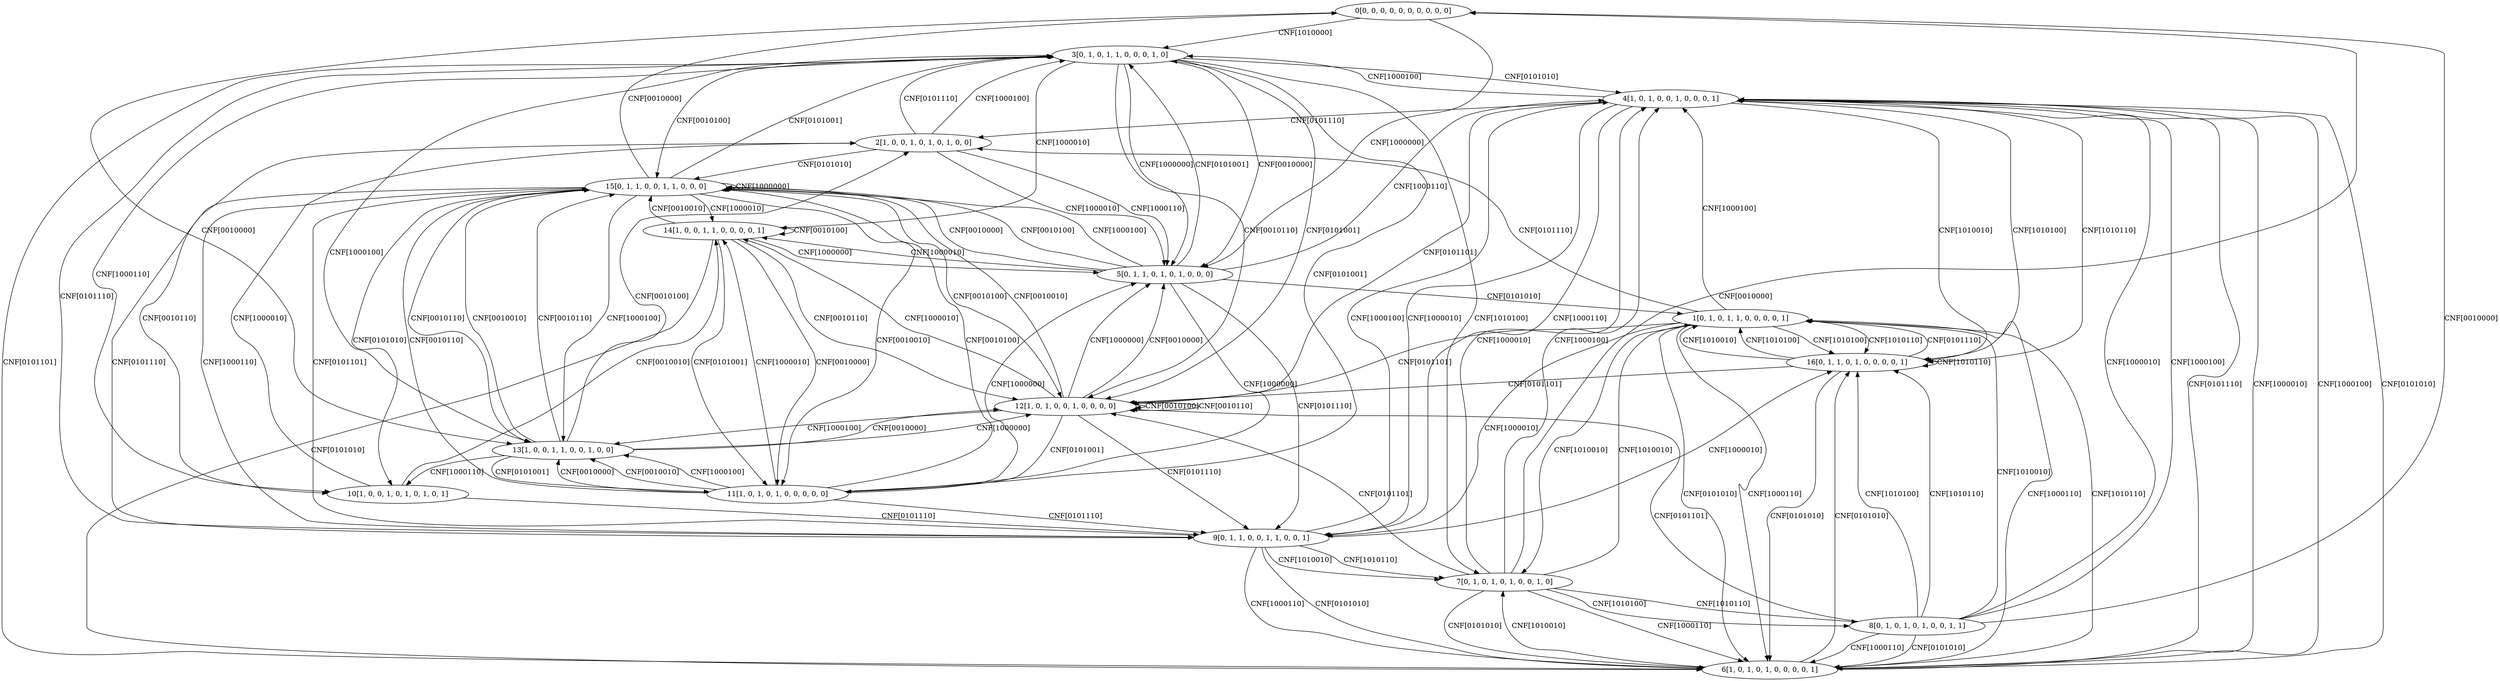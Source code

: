 digraph g {
root [label = "0[0, 0, 0, 0, 0, 0, 0, 0, 0, 0]"];
1 [label = "1[0, 1, 0, 1, 1, 0, 0, 0, 0, 1]"];
2 [label = "2[1, 0, 0, 1, 0, 1, 0, 1, 0, 0]"];
3 [label = "3[0, 1, 0, 1, 1, 0, 0, 0, 1, 0]"];
4 [label = "4[1, 0, 1, 0, 0, 1, 0, 0, 0, 1]"];
5 [label = "5[0, 1, 1, 0, 1, 0, 1, 0, 0, 0]"];
6 [label = "6[1, 0, 1, 0, 1, 0, 0, 0, 0, 1]"];
7 [label = "7[0, 1, 0, 1, 0, 1, 0, 0, 1, 0]"];
8 [label = "8[0, 1, 0, 1, 0, 1, 0, 0, 1, 1]"];
9 [label = "9[0, 1, 1, 0, 0, 1, 1, 0, 0, 1]"];
10 [label = "10[1, 0, 0, 1, 0, 1, 0, 1, 0, 1]"];
11 [label = "11[1, 0, 1, 0, 1, 0, 0, 0, 0, 0]"];
12 [label = "12[1, 0, 1, 0, 0, 1, 0, 0, 0, 0]"];
13 [label = "13[1, 0, 0, 1, 1, 0, 0, 1, 0, 0]"];
14 [label = "14[1, 0, 0, 1, 1, 0, 0, 0, 0, 1]"];
15 [label = "15[0, 1, 1, 0, 0, 1, 1, 0, 0, 0]"];
16 [label = "16[0, 1, 1, 0, 1, 0, 0, 0, 0, 1]"];
root -> 13 [label = "CNF[0010000]"];
root -> 5 [label = "CNF[1000000]"];
root -> 3 [label = "CNF[1010000]"];
1 -> 6 [label = "CNF[0101010]"];
1 -> 12 [label = "CNF[0101101]"];
1 -> 2 [label = "CNF[0101110]"];
1 -> 9 [label = "CNF[1000010]"];
1 -> 4 [label = "CNF[1000100]"];
1 -> 6 [label = "CNF[1000110]"];
1 -> 7 [label = "CNF[1010010]"];
1 -> 16 [label = "CNF[1010100]"];
1 -> 16 [label = "CNF[1010110]"];
2 -> 10 [label = "CNF[0010110]"];
2 -> 15 [label = "CNF[0101010]"];
2 -> 3 [label = "CNF[0101110]"];
2 -> 5 [label = "CNF[1000010]"];
2 -> 3 [label = "CNF[1000100]"];
2 -> 5 [label = "CNF[1000110]"];
3 -> 5 [label = "CNF[0010000]"];
3 -> 15 [label = "CNF[0010100]"];
3 -> 12 [label = "CNF[0010110]"];
3 -> 12 [label = "CNF[0101001]"];
3 -> 4 [label = "CNF[0101010]"];
3 -> 9 [label = "CNF[0101110]"];
3 -> 5 [label = "CNF[1000000]"];
3 -> 14 [label = "CNF[1000010]"];
3 -> 13 [label = "CNF[1000100]"];
3 -> 10 [label = "CNF[1000110]"];
3 -> 7 [label = "CNF[1010100]"];
4 -> 6 [label = "CNF[0101010]"];
4 -> 12 [label = "CNF[0101101]"];
4 -> 2 [label = "CNF[0101110]"];
4 -> 9 [label = "CNF[1000010]"];
4 -> 3 [label = "CNF[1000100]"];
4 -> 9 [label = "CNF[1000110]"];
4 -> 16 [label = "CNF[1010010]"];
12 -> 14 [label = "CNF[1000010]"];
4 -> 16 [label = "CNF[1010100]"];
12 -> 13 [label = "CNF[1000100]"];
4 -> 16 [label = "CNF[1010110]"];
13 -> 12 [label = "CNF[0010000]"];
5 -> 15 [label = "CNF[0010000]"];
13 -> 15 [label = "CNF[0010010]"];
5 -> 15 [label = "CNF[0010100]"];
13 -> 2 [label = "CNF[0010100]"];
5 -> 3 [label = "CNF[0101001]"];
13 -> 15 [label = "CNF[0010110]"];
5 -> 1 [label = "CNF[0101010]"];
13 -> 11 [label = "CNF[0101001]"];
5 -> 9 [label = "CNF[0101110]"];
13 -> 12 [label = "CNF[1000000]"];
5 -> 11 [label = "CNF[1000000]"];
13 -> 10 [label = "CNF[1000110]"];
5 -> 14 [label = "CNF[1000010]"];
14 -> 11 [label = "CNF[0010000]"];
5 -> 15 [label = "CNF[1000100]"];
14 -> 15 [label = "CNF[0010010]"];
5 -> 4 [label = "CNF[1000110]"];
14 -> 14 [label = "CNF[0010100]"];
6 -> 16 [label = "CNF[0101010]"];
14 -> 12 [label = "CNF[0010110]"];
6 -> 3 [label = "CNF[0101101]"];
14 -> 11 [label = "CNF[0101001]"];
6 -> 4 [label = "CNF[0101110]"];
14 -> 6 [label = "CNF[0101010]"];
6 -> 4 [label = "CNF[1000010]"];
14 -> 5 [label = "CNF[1000000]"];
6 -> 4 [label = "CNF[1000100]"];
15 -> root [label = "CNF[0010000]"];
6 -> 1 [label = "CNF[1000110]"];
15 -> 11 [label = "CNF[0010010]"];
6 -> 7 [label = "CNF[1010010]"];
15 -> 12 [label = "CNF[0010100]"];
6 -> 1 [label = "CNF[1010110]"];
15 -> 13 [label = "CNF[0010110]"];
7 -> root [label = "CNF[0010000]"];
15 -> 3 [label = "CNF[0101001]"];
7 -> 6 [label = "CNF[0101010]"];
15 -> 10 [label = "CNF[0101010]"];
7 -> 12 [label = "CNF[0101101]"];
15 -> 9 [label = "CNF[0101110]"];
7 -> 4 [label = "CNF[1000010]"];
15 -> 15 [label = "CNF[1000000]"];
7 -> 4 [label = "CNF[1000100]"];
15 -> 14 [label = "CNF[1000010]"];
7 -> 6 [label = "CNF[1000110]"];
15 -> 13 [label = "CNF[1000100]"];
7 -> 1 [label = "CNF[1010010]"];
15 -> 9 [label = "CNF[1000110]"];
7 -> 8 [label = "CNF[1010100]"];
16 -> 6 [label = "CNF[0101010]"];
7 -> 8 [label = "CNF[1010110]"];
16 -> 12 [label = "CNF[0101101]"];
8 -> root [label = "CNF[0010000]"];
16 -> 1 [label = "CNF[0101110]"];
8 -> 6 [label = "CNF[0101010]"];
16 -> 1 [label = "CNF[1010010]"];
8 -> 12 [label = "CNF[0101101]"];
16 -> 1 [label = "CNF[1010100]"];
8 -> 4 [label = "CNF[1000010]"];
16 -> 16 [label = "CNF[1010110]"];
8 -> 4 [label = "CNF[1000100]"];
8 -> 6 [label = "CNF[1000110]"];
8 -> 1 [label = "CNF[1010010]"];
8 -> 16 [label = "CNF[1010100]"];
8 -> 16 [label = "CNF[1010110]"];
9 -> 6 [label = "CNF[0101010]"];
9 -> 15 [label = "CNF[0101101]"];
9 -> 16 [label = "CNF[1000010]"];
9 -> 4 [label = "CNF[1000100]"];
9 -> 6 [label = "CNF[1000110]"];
9 -> 7 [label = "CNF[1010010]"];
9 -> 7 [label = "CNF[1010110]"];
10 -> 14 [label = "CNF[0010010]"];
10 -> 9 [label = "CNF[0101110]"];
10 -> 2 [label = "CNF[1000010]"];
11 -> 13 [label = "CNF[0010000]"];
11 -> 13 [label = "CNF[0010010]"];
11 -> 15 [label = "CNF[0010100]"];
11 -> 15 [label = "CNF[0010110]"];
11 -> 3 [label = "CNF[0101001]"];
11 -> 9 [label = "CNF[0101110]"];
11 -> 5 [label = "CNF[1000000]"];
11 -> 14 [label = "CNF[1000010]"];
11 -> 13 [label = "CNF[1000100]"];
12 -> 5 [label = "CNF[0010000]"];
12 -> 15 [label = "CNF[0010010]"];
12 -> 12 [label = "CNF[0010100]"];
12 -> 12 [label = "CNF[0010110]"];
12 -> 11 [label = "CNF[0101001]"];
12 -> 9 [label = "CNF[0101110]"];
12 -> 5 [label = "CNF[1000000]"];
}